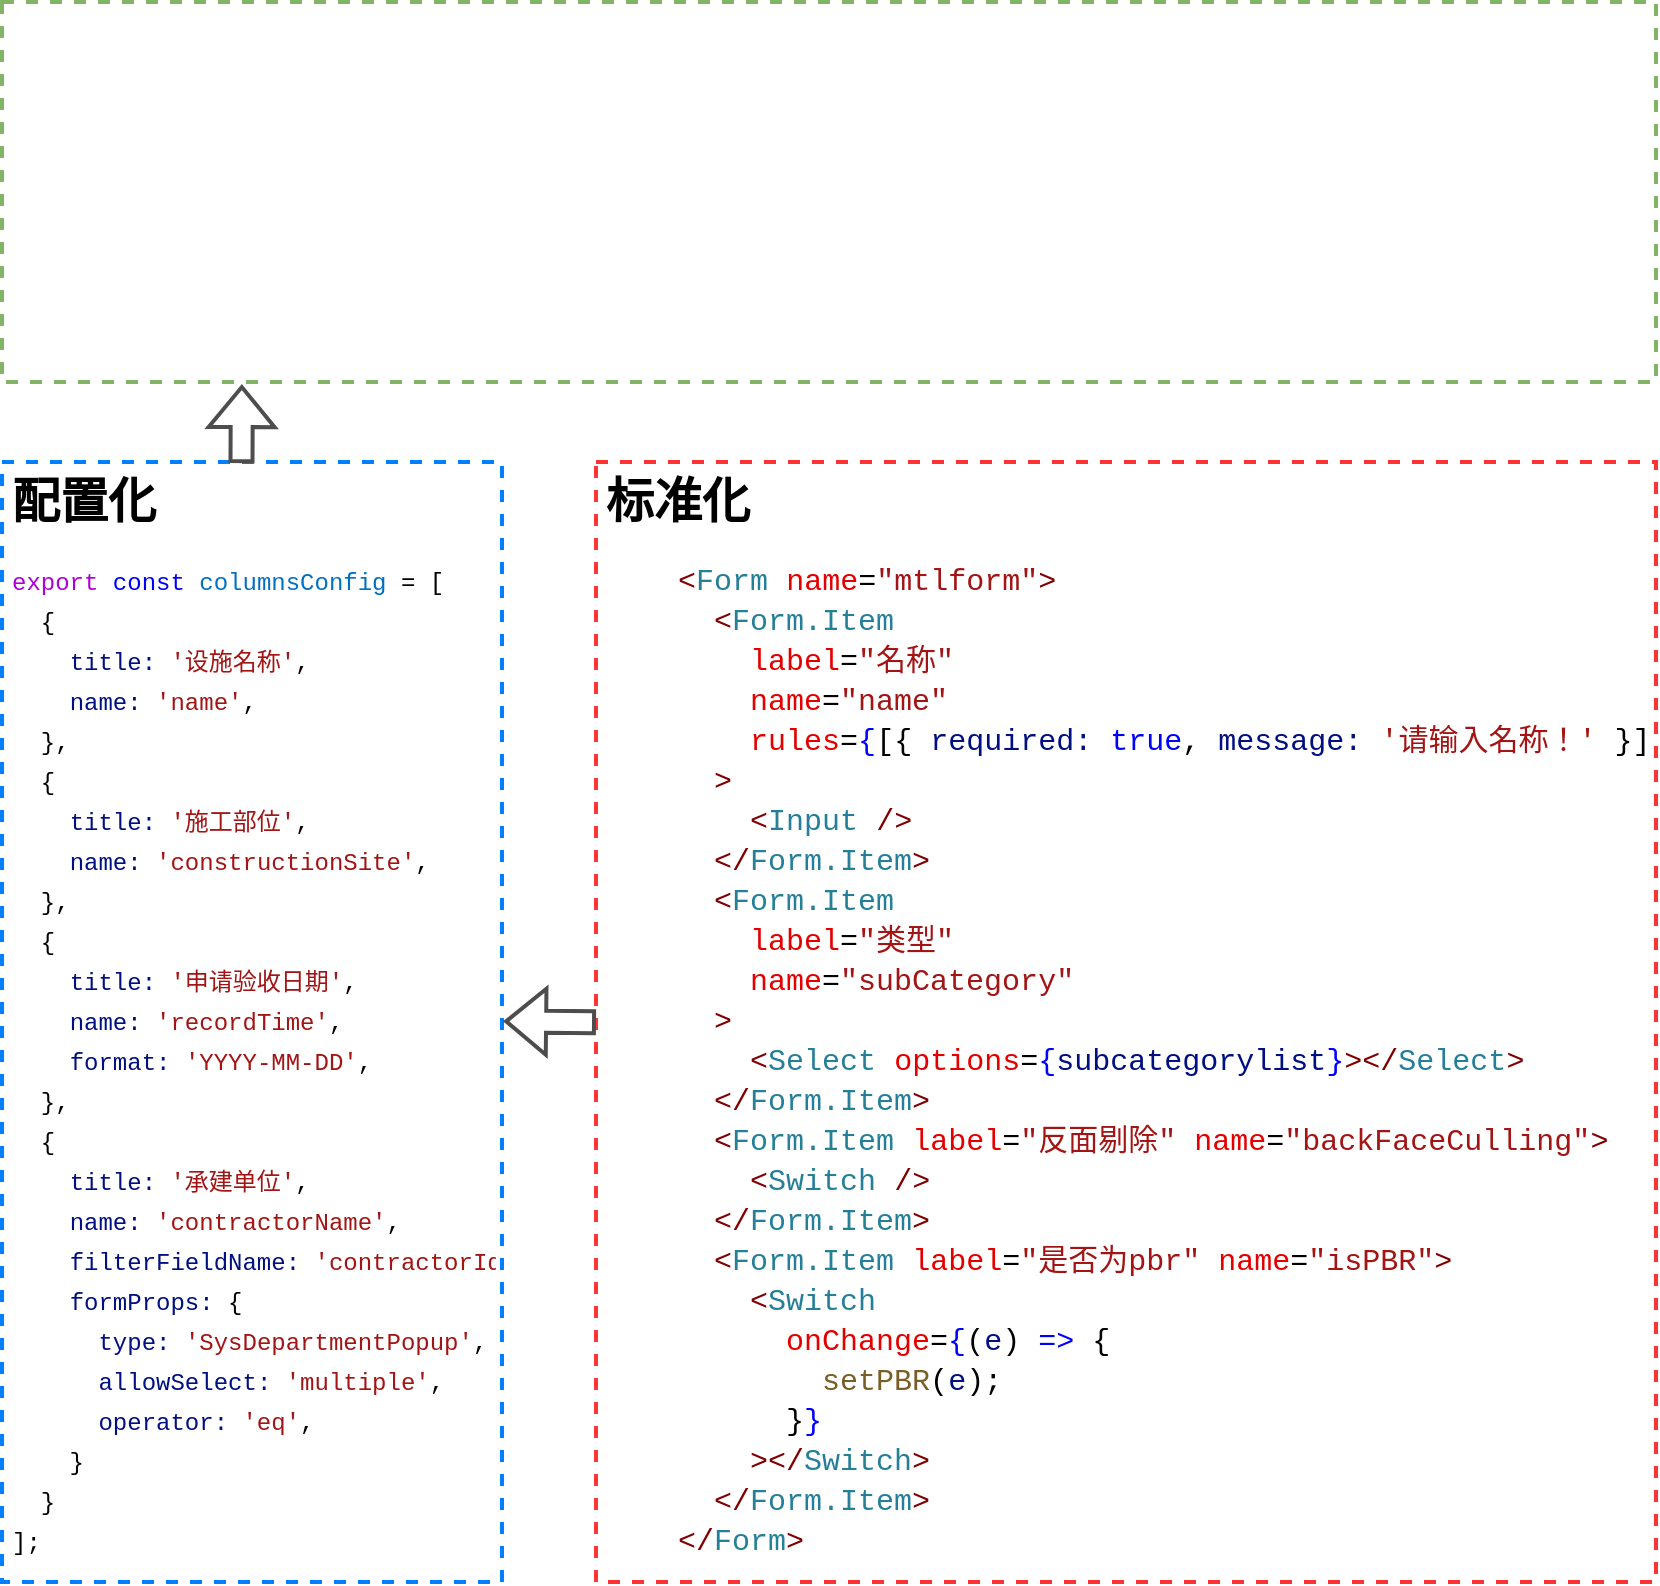 <mxfile version="24.0.1" type="github">
  <diagram name="第 1 页" id="UgVEe_6qKmYHvgXrQqHg">
    <mxGraphModel dx="1930" dy="608" grid="1" gridSize="10" guides="1" tooltips="1" connect="1" arrows="1" fold="1" page="1" pageScale="1" pageWidth="827" pageHeight="1169" math="0" shadow="0">
      <root>
        <mxCell id="0" />
        <mxCell id="1" parent="0" />
        <mxCell id="1wzXo89r5gNJeneBMZ44-4" value="&lt;h1&gt;标准化&lt;/h1&gt;&lt;div style=&quot;font-family: Consolas, &amp;quot;Courier New&amp;quot;, monospace; font-size: 15px; line-height: 20px; white-space: pre;&quot;&gt;&lt;div style=&quot;&quot;&gt;&lt;span style=&quot;background-color: rgb(255, 255, 255);&quot;&gt;&amp;nbsp; &amp;nbsp; &lt;/span&gt;&lt;span style=&quot;color: rgb(128, 0, 0);&quot;&gt;&amp;lt;&lt;/span&gt;&lt;span style=&quot;color: rgb(38, 127, 153);&quot;&gt;Form&lt;/span&gt; &lt;span style=&quot;color: rgb(229, 0, 0);&quot;&gt;name&lt;/span&gt;=&lt;span style=&quot;color: rgb(163, 21, 21);&quot;&gt;&quot;mtlform&quot;&lt;/span&gt;&lt;span style=&quot;color: rgb(128, 0, 0);&quot;&gt;&amp;gt;&lt;/span&gt;&lt;/div&gt;&lt;div style=&quot;&quot;&gt;&amp;nbsp; &amp;nbsp; &amp;nbsp; &lt;span style=&quot;color: #800000;&quot;&gt;&amp;lt;&lt;/span&gt;&lt;span style=&quot;color: #267f99;&quot;&gt;Form.Item&lt;/span&gt;&lt;/div&gt;&lt;div style=&quot;&quot;&gt;&amp;nbsp; &amp;nbsp; &amp;nbsp; &amp;nbsp; &lt;span style=&quot;color: #e50000;&quot;&gt;label&lt;/span&gt;=&lt;span style=&quot;color: #a31515;&quot;&gt;&quot;名称&quot;&lt;/span&gt;&lt;/div&gt;&lt;div style=&quot;&quot;&gt;&amp;nbsp; &amp;nbsp; &amp;nbsp; &amp;nbsp; &lt;span style=&quot;color: #e50000;&quot;&gt;name&lt;/span&gt;=&lt;span style=&quot;color: #a31515;&quot;&gt;&quot;name&quot;&lt;/span&gt;&lt;/div&gt;&lt;div style=&quot;&quot;&gt;&amp;nbsp; &amp;nbsp; &amp;nbsp; &amp;nbsp; &lt;span style=&quot;color: #e50000;&quot;&gt;rules&lt;/span&gt;=&lt;span style=&quot;color: #0000ff;&quot;&gt;{&lt;/span&gt;[{ &lt;span style=&quot;color: #001080;&quot;&gt;required&lt;/span&gt;&lt;span style=&quot;color: #001080;&quot;&gt;:&lt;/span&gt; &lt;span style=&quot;color: #0000ff;&quot;&gt;true&lt;/span&gt;, &lt;span style=&quot;color: #001080;&quot;&gt;message&lt;/span&gt;&lt;span style=&quot;color: #001080;&quot;&gt;:&lt;/span&gt; &lt;span style=&quot;color: #a31515;&quot;&gt;&#39;请输入名称！&#39;&lt;/span&gt; }]&lt;span style=&quot;color: #0000ff;&quot;&gt;}&lt;/span&gt;&lt;/div&gt;&lt;div style=&quot;&quot;&gt;&amp;nbsp; &amp;nbsp; &amp;nbsp; &lt;span style=&quot;color: #800000;&quot;&gt;&amp;gt;&lt;/span&gt;&lt;/div&gt;&lt;div style=&quot;&quot;&gt;&amp;nbsp; &amp;nbsp; &amp;nbsp; &amp;nbsp; &lt;span style=&quot;color: #800000;&quot;&gt;&amp;lt;&lt;/span&gt;&lt;span style=&quot;color: #267f99;&quot;&gt;Input&lt;/span&gt; &lt;span style=&quot;color: #800000;&quot;&gt;/&amp;gt;&lt;/span&gt;&lt;/div&gt;&lt;div style=&quot;&quot;&gt;&amp;nbsp; &amp;nbsp; &amp;nbsp; &lt;span style=&quot;color: #800000;&quot;&gt;&amp;lt;/&lt;/span&gt;&lt;span style=&quot;color: #267f99;&quot;&gt;Form.Item&lt;/span&gt;&lt;span style=&quot;color: #800000;&quot;&gt;&amp;gt;&lt;/span&gt;&lt;/div&gt;&lt;div style=&quot;&quot;&gt;&amp;nbsp; &amp;nbsp; &amp;nbsp; &lt;span style=&quot;color: #800000;&quot;&gt;&amp;lt;&lt;/span&gt;&lt;span style=&quot;color: #267f99;&quot;&gt;Form.Item&lt;/span&gt;&lt;/div&gt;&lt;div style=&quot;&quot;&gt;&amp;nbsp; &amp;nbsp; &amp;nbsp; &amp;nbsp; &lt;span style=&quot;color: #e50000;&quot;&gt;label&lt;/span&gt;=&lt;span style=&quot;color: #a31515;&quot;&gt;&quot;类型&quot;&lt;/span&gt;&lt;/div&gt;&lt;div style=&quot;&quot;&gt;&amp;nbsp; &amp;nbsp; &amp;nbsp; &amp;nbsp; &lt;span style=&quot;color: #e50000;&quot;&gt;name&lt;/span&gt;=&lt;span style=&quot;color: #a31515;&quot;&gt;&quot;subCategory&quot;&lt;/span&gt;&lt;/div&gt;&lt;div style=&quot;&quot;&gt;&amp;nbsp; &amp;nbsp; &amp;nbsp; &lt;span style=&quot;color: #800000;&quot;&gt;&amp;gt;&lt;/span&gt;&lt;/div&gt;&lt;div style=&quot;&quot;&gt;&amp;nbsp; &amp;nbsp; &amp;nbsp; &amp;nbsp; &lt;span style=&quot;color: #800000;&quot;&gt;&amp;lt;&lt;/span&gt;&lt;span style=&quot;color: #267f99;&quot;&gt;Select&lt;/span&gt; &lt;span style=&quot;color: #e50000;&quot;&gt;options&lt;/span&gt;=&lt;span style=&quot;color: #0000ff;&quot;&gt;{&lt;/span&gt;&lt;span style=&quot;color: #001080;&quot;&gt;subcategorylist&lt;/span&gt;&lt;span style=&quot;color: #0000ff;&quot;&gt;}&lt;/span&gt;&lt;span style=&quot;color: #800000;&quot;&gt;&amp;gt;&amp;lt;/&lt;/span&gt;&lt;span style=&quot;color: #267f99;&quot;&gt;Select&lt;/span&gt;&lt;span style=&quot;color: #800000;&quot;&gt;&amp;gt;&lt;/span&gt;&lt;/div&gt;&lt;div style=&quot;&quot;&gt;&amp;nbsp; &amp;nbsp; &amp;nbsp; &lt;span style=&quot;color: #800000;&quot;&gt;&amp;lt;/&lt;/span&gt;&lt;span style=&quot;color: #267f99;&quot;&gt;Form.Item&lt;/span&gt;&lt;span style=&quot;color: #800000;&quot;&gt;&amp;gt;&lt;/span&gt;&lt;/div&gt;&lt;div style=&quot;&quot;&gt;&amp;nbsp; &amp;nbsp; &amp;nbsp; &lt;span style=&quot;color: #800000;&quot;&gt;&amp;lt;&lt;/span&gt;&lt;span style=&quot;color: #267f99;&quot;&gt;Form.Item&lt;/span&gt; &lt;span style=&quot;color: #e50000;&quot;&gt;label&lt;/span&gt;=&lt;span style=&quot;color: #a31515;&quot;&gt;&quot;反面剔除&quot;&lt;/span&gt; &lt;span style=&quot;color: #e50000;&quot;&gt;name&lt;/span&gt;=&lt;span style=&quot;color: #a31515;&quot;&gt;&quot;backFaceCulling&quot;&lt;/span&gt;&lt;span style=&quot;color: #800000;&quot;&gt;&amp;gt;&lt;/span&gt;&lt;/div&gt;&lt;div style=&quot;&quot;&gt;&amp;nbsp; &amp;nbsp; &amp;nbsp; &amp;nbsp; &lt;span style=&quot;color: #800000;&quot;&gt;&amp;lt;&lt;/span&gt;&lt;span style=&quot;color: #267f99;&quot;&gt;Switch&lt;/span&gt; &lt;span style=&quot;color: #800000;&quot;&gt;/&amp;gt;&lt;/span&gt;&lt;/div&gt;&lt;div style=&quot;&quot;&gt;&amp;nbsp; &amp;nbsp; &amp;nbsp; &lt;span style=&quot;color: #800000;&quot;&gt;&amp;lt;/&lt;/span&gt;&lt;span style=&quot;color: #267f99;&quot;&gt;Form.Item&lt;/span&gt;&lt;span style=&quot;color: #800000;&quot;&gt;&amp;gt;&lt;/span&gt;&lt;/div&gt;&lt;div style=&quot;&quot;&gt;&amp;nbsp; &amp;nbsp; &amp;nbsp; &lt;span style=&quot;color: #800000;&quot;&gt;&amp;lt;&lt;/span&gt;&lt;span style=&quot;color: #267f99;&quot;&gt;Form.Item&lt;/span&gt; &lt;span style=&quot;color: #e50000;&quot;&gt;label&lt;/span&gt;=&lt;span style=&quot;color: #a31515;&quot;&gt;&quot;是否为pbr&quot;&lt;/span&gt; &lt;span style=&quot;color: #e50000;&quot;&gt;name&lt;/span&gt;=&lt;span style=&quot;color: #a31515;&quot;&gt;&quot;isPBR&quot;&lt;/span&gt;&lt;span style=&quot;color: #800000;&quot;&gt;&amp;gt;&lt;/span&gt;&lt;/div&gt;&lt;div style=&quot;&quot;&gt;&amp;nbsp; &amp;nbsp; &amp;nbsp; &amp;nbsp; &lt;span style=&quot;color: #800000;&quot;&gt;&amp;lt;&lt;/span&gt;&lt;span style=&quot;color: #267f99;&quot;&gt;Switch&lt;/span&gt;&lt;/div&gt;&lt;div style=&quot;&quot;&gt;&amp;nbsp; &amp;nbsp; &amp;nbsp; &amp;nbsp; &amp;nbsp; &lt;span style=&quot;color: #e50000;&quot;&gt;onChange&lt;/span&gt;=&lt;span style=&quot;color: #0000ff;&quot;&gt;{&lt;/span&gt;(&lt;span style=&quot;color: #001080;&quot;&gt;e&lt;/span&gt;) &lt;span style=&quot;color: #0000ff;&quot;&gt;=&amp;gt;&lt;/span&gt; {&lt;/div&gt;&lt;div style=&quot;&quot;&gt;&amp;nbsp; &amp;nbsp; &amp;nbsp; &amp;nbsp; &amp;nbsp; &amp;nbsp; &lt;span style=&quot;color: #795e26;&quot;&gt;setPBR&lt;/span&gt;(&lt;span style=&quot;color: #001080;&quot;&gt;e&lt;/span&gt;);&lt;/div&gt;&lt;div style=&quot;&quot;&gt;&amp;nbsp; &amp;nbsp; &amp;nbsp; &amp;nbsp; &amp;nbsp; }&lt;span style=&quot;color: #0000ff;&quot;&gt;}&lt;/span&gt;&lt;/div&gt;&lt;div style=&quot;&quot;&gt;&amp;nbsp; &amp;nbsp; &amp;nbsp; &amp;nbsp; &lt;span style=&quot;color: #800000;&quot;&gt;&amp;gt;&amp;lt;/&lt;/span&gt;&lt;span style=&quot;color: #267f99;&quot;&gt;Switch&lt;/span&gt;&lt;span style=&quot;color: #800000;&quot;&gt;&amp;gt;&lt;/span&gt;&lt;/div&gt;&lt;div style=&quot;&quot;&gt;&amp;nbsp; &amp;nbsp; &amp;nbsp; &lt;span style=&quot;color: #800000;&quot;&gt;&amp;lt;/&lt;/span&gt;&lt;span style=&quot;color: #267f99;&quot;&gt;Form.Item&lt;/span&gt;&lt;span style=&quot;color: #800000;&quot;&gt;&amp;gt;&lt;/span&gt;&lt;/div&gt;&lt;div style=&quot;&quot;&gt;&amp;nbsp; &amp;nbsp; &lt;span style=&quot;color: rgb(128, 0, 0);&quot;&gt;&amp;lt;/&lt;/span&gt;&lt;span style=&quot;color: rgb(38, 127, 153);&quot;&gt;Form&lt;/span&gt;&lt;span style=&quot;color: rgb(128, 0, 0);&quot;&gt;&amp;gt;&lt;/span&gt;&lt;/div&gt;&lt;/div&gt;" style="text;html=1;spacing=5;spacingTop=-20;whiteSpace=wrap;overflow=hidden;rounded=0;fillColor=none;strokeColor=#FF3333;strokeWidth=2;dashed=1;" vertex="1" parent="1">
          <mxGeometry x="297" y="560" width="530" height="560" as="geometry" />
        </mxCell>
        <mxCell id="1wzXo89r5gNJeneBMZ44-5" value="&lt;h1&gt;配置化&lt;/h1&gt;&lt;div style=&quot;font-family: Consolas, &amp;quot;Courier New&amp;quot;, monospace; font-size: 15px; line-height: 20px; white-space: pre;&quot;&gt;&lt;div style=&quot;font-size: 12px;&quot;&gt;&lt;div style=&quot;line-height: 20px;&quot;&gt;&lt;div style=&quot;&quot;&gt;&lt;span style=&quot;color: rgb(175, 0, 219);&quot;&gt;export&lt;/span&gt; &lt;span style=&quot;color: rgb(0, 0, 255);&quot;&gt;const&lt;/span&gt; &lt;span style=&quot;color: rgb(0, 112, 193);&quot;&gt;columnsConfig&lt;/span&gt; = [&lt;/div&gt;&lt;div style=&quot;&quot;&gt;&amp;nbsp; {&lt;/div&gt;&lt;div style=&quot;&quot;&gt;&amp;nbsp; &amp;nbsp; &lt;span style=&quot;color: #001080;&quot;&gt;title&lt;/span&gt;&lt;span style=&quot;color: #001080;&quot;&gt;:&lt;/span&gt; &lt;span style=&quot;color: #a31515;&quot;&gt;&#39;设施名称&#39;&lt;/span&gt;,&lt;/div&gt;&lt;div style=&quot;&quot;&gt;&amp;nbsp; &amp;nbsp; &lt;span style=&quot;color: #001080;&quot;&gt;name&lt;/span&gt;&lt;span style=&quot;color: #001080;&quot;&gt;:&lt;/span&gt; &lt;span style=&quot;color: #a31515;&quot;&gt;&#39;name&#39;&lt;/span&gt;,&lt;/div&gt;&lt;div style=&quot;&quot;&gt;&amp;nbsp; },&lt;/div&gt;&lt;div style=&quot;&quot;&gt;&amp;nbsp; {&lt;/div&gt;&lt;div style=&quot;&quot;&gt;&amp;nbsp; &amp;nbsp; &lt;span style=&quot;color: #001080;&quot;&gt;title&lt;/span&gt;&lt;span style=&quot;color: #001080;&quot;&gt;:&lt;/span&gt; &lt;span style=&quot;color: #a31515;&quot;&gt;&#39;施工部位&#39;&lt;/span&gt;,&lt;/div&gt;&lt;div style=&quot;&quot;&gt;&amp;nbsp; &amp;nbsp; &lt;span style=&quot;color: #001080;&quot;&gt;name&lt;/span&gt;&lt;span style=&quot;color: #001080;&quot;&gt;:&lt;/span&gt; &lt;span style=&quot;color: #a31515;&quot;&gt;&#39;constructionSite&#39;&lt;/span&gt;,&lt;/div&gt;&lt;div style=&quot;&quot;&gt;&amp;nbsp; },&lt;/div&gt;&lt;div style=&quot;&quot;&gt;&amp;nbsp; {&lt;/div&gt;&lt;div style=&quot;&quot;&gt;&amp;nbsp; &amp;nbsp; &lt;span style=&quot;color: #001080;&quot;&gt;title&lt;/span&gt;&lt;span style=&quot;color: #001080;&quot;&gt;:&lt;/span&gt; &lt;span style=&quot;color: #a31515;&quot;&gt;&#39;申请验收日期&#39;&lt;/span&gt;,&lt;/div&gt;&lt;div style=&quot;&quot;&gt;&amp;nbsp; &amp;nbsp; &lt;span style=&quot;color: #001080;&quot;&gt;name&lt;/span&gt;&lt;span style=&quot;color: #001080;&quot;&gt;:&lt;/span&gt; &lt;span style=&quot;color: #a31515;&quot;&gt;&#39;recordTime&#39;&lt;/span&gt;,&lt;/div&gt;&lt;div style=&quot;&quot;&gt;&amp;nbsp; &amp;nbsp; &lt;span style=&quot;color: #001080;&quot;&gt;format&lt;/span&gt;&lt;span style=&quot;color: #001080;&quot;&gt;:&lt;/span&gt; &lt;span style=&quot;color: #a31515;&quot;&gt;&#39;YYYY-MM-DD&#39;&lt;/span&gt;,&lt;/div&gt;&lt;div style=&quot;&quot;&gt;&amp;nbsp; },&lt;/div&gt;&lt;div style=&quot;&quot;&gt;&amp;nbsp; {&lt;/div&gt;&lt;div style=&quot;&quot;&gt;&amp;nbsp; &amp;nbsp; &lt;span style=&quot;color: #001080;&quot;&gt;title&lt;/span&gt;&lt;span style=&quot;color: #001080;&quot;&gt;:&lt;/span&gt; &lt;span style=&quot;color: #a31515;&quot;&gt;&#39;承建单位&#39;&lt;/span&gt;,&lt;/div&gt;&lt;div style=&quot;&quot;&gt;&amp;nbsp; &amp;nbsp; &lt;span style=&quot;color: #001080;&quot;&gt;name&lt;/span&gt;&lt;span style=&quot;color: #001080;&quot;&gt;:&lt;/span&gt; &lt;span style=&quot;color: #a31515;&quot;&gt;&#39;contractorName&#39;&lt;/span&gt;,&lt;/div&gt;&lt;div style=&quot;&quot;&gt;&amp;nbsp; &amp;nbsp; &lt;span style=&quot;color: #001080;&quot;&gt;filterFieldName&lt;/span&gt;&lt;span style=&quot;color: #001080;&quot;&gt;:&lt;/span&gt; &lt;span style=&quot;color: #a31515;&quot;&gt;&#39;contractorId&#39;&lt;/span&gt;,&lt;/div&gt;&lt;div style=&quot;&quot;&gt;&amp;nbsp; &amp;nbsp; &lt;span style=&quot;color: #001080;&quot;&gt;formProps&lt;/span&gt;&lt;span style=&quot;color: #001080;&quot;&gt;:&lt;/span&gt; {&lt;/div&gt;&lt;div style=&quot;&quot;&gt;&amp;nbsp; &amp;nbsp; &amp;nbsp; &lt;span style=&quot;color: #001080;&quot;&gt;type&lt;/span&gt;&lt;span style=&quot;color: #001080;&quot;&gt;:&lt;/span&gt; &lt;span style=&quot;color: #a31515;&quot;&gt;&#39;SysDepartmentPopup&#39;&lt;/span&gt;,&lt;/div&gt;&lt;div style=&quot;&quot;&gt;&amp;nbsp; &amp;nbsp; &amp;nbsp; &lt;span style=&quot;color: #001080;&quot;&gt;allowSelect&lt;/span&gt;&lt;span style=&quot;color: #001080;&quot;&gt;:&lt;/span&gt; &lt;span style=&quot;color: #a31515;&quot;&gt;&#39;multiple&#39;&lt;/span&gt;,&lt;/div&gt;&lt;div style=&quot;&quot;&gt;&amp;nbsp; &amp;nbsp; &amp;nbsp; &lt;span style=&quot;color: #001080;&quot;&gt;operator&lt;/span&gt;&lt;span style=&quot;color: #001080;&quot;&gt;:&lt;/span&gt; &lt;span style=&quot;color: #a31515;&quot;&gt;&#39;eq&#39;&lt;/span&gt;,&lt;/div&gt;&lt;div style=&quot;&quot;&gt;&amp;nbsp; &amp;nbsp; }&lt;/div&gt;&lt;div style=&quot;&quot;&gt;&amp;nbsp; }&lt;/div&gt;&lt;div style=&quot;&quot;&gt;];&lt;/div&gt;&lt;/div&gt;&lt;/div&gt;&lt;/div&gt;&lt;p&gt;&lt;br&gt;&lt;/p&gt;" style="text;html=1;spacing=5;spacingTop=-20;whiteSpace=wrap;overflow=hidden;rounded=0;strokeColor=#007FFF;dashed=1;fillColor=none;strokeWidth=2;" vertex="1" parent="1">
          <mxGeometry y="560" width="250" height="560" as="geometry" />
        </mxCell>
        <mxCell id="1wzXo89r5gNJeneBMZ44-6" value="" style="rounded=0;whiteSpace=wrap;html=1;fillColor=none;strokeColor=#82b366;strokeWidth=2;dashed=1;" vertex="1" parent="1">
          <mxGeometry y="330" width="827" height="190" as="geometry" />
        </mxCell>
        <mxCell id="1wzXo89r5gNJeneBMZ44-7" value="" style="shape=flexArrow;endArrow=classic;html=1;rounded=0;exitX=-0.002;exitY=0.483;exitDx=0;exitDy=0;exitPerimeter=0;strokeWidth=2;strokeColor=#4D4D4D;" edge="1" parent="1">
          <mxGeometry width="50" height="50" relative="1" as="geometry">
            <mxPoint x="297.0" y="840.14" as="sourcePoint" />
            <mxPoint x="251.06" y="839.66" as="targetPoint" />
          </mxGeometry>
        </mxCell>
        <mxCell id="1wzXo89r5gNJeneBMZ44-10" value="" style="shape=flexArrow;endArrow=classic;html=1;rounded=0;exitX=0.479;exitY=0.001;exitDx=0;exitDy=0;exitPerimeter=0;strokeWidth=2;strokeColor=#4D4D4D;entryX=0.145;entryY=1.008;entryDx=0;entryDy=0;entryPerimeter=0;" edge="1" parent="1" source="1wzXo89r5gNJeneBMZ44-5" target="1wzXo89r5gNJeneBMZ44-6">
          <mxGeometry width="50" height="50" relative="1" as="geometry">
            <mxPoint x="-54.06" y="650.48" as="sourcePoint" />
            <mxPoint x="-100" y="650" as="targetPoint" />
          </mxGeometry>
        </mxCell>
      </root>
    </mxGraphModel>
  </diagram>
</mxfile>
